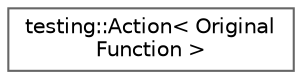 digraph "Graphical Class Hierarchy"
{
 // LATEX_PDF_SIZE
  bgcolor="transparent";
  edge [fontname=Helvetica,fontsize=10,labelfontname=Helvetica,labelfontsize=10];
  node [fontname=Helvetica,fontsize=10,shape=box,height=0.2,width=0.4];
  rankdir="LR";
  Node0 [id="Node000000",label="testing::Action\< Original\lFunction \>",height=0.2,width=0.4,color="grey40", fillcolor="white", style="filled",URL="$classtesting_1_1Action.html",tooltip=" "];
}
